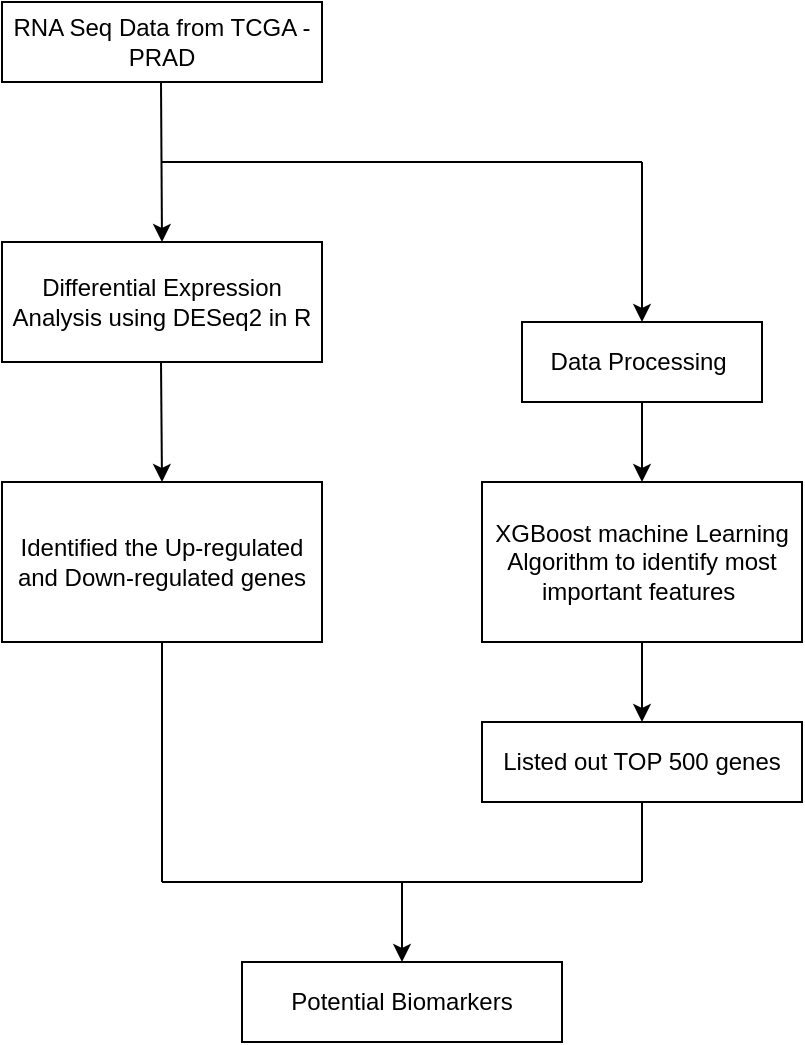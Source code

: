 <mxfile version="17.2.4" type="github">
  <diagram id="zbAcrDT1oq1VT8jYzqAt" name="Page-1">
    <mxGraphModel dx="1186" dy="515" grid="1" gridSize="10" guides="1" tooltips="1" connect="1" arrows="1" fold="1" page="1" pageScale="1" pageWidth="850" pageHeight="1100" math="0" shadow="0">
      <root>
        <mxCell id="0" />
        <mxCell id="1" parent="0" />
        <mxCell id="qjwIufDEcM6CaJmQitOo-1" value="RNA Seq Data from TCGA - PRAD" style="rounded=0;whiteSpace=wrap;html=1;" vertex="1" parent="1">
          <mxGeometry x="80" y="80" width="160" height="40" as="geometry" />
        </mxCell>
        <mxCell id="qjwIufDEcM6CaJmQitOo-2" value="" style="endArrow=classic;html=1;rounded=0;" edge="1" parent="1">
          <mxGeometry width="50" height="50" relative="1" as="geometry">
            <mxPoint x="159.5" y="120" as="sourcePoint" />
            <mxPoint x="160" y="200" as="targetPoint" />
          </mxGeometry>
        </mxCell>
        <mxCell id="qjwIufDEcM6CaJmQitOo-3" value="Differential Expression Analysis using DESeq2 in R" style="rounded=0;whiteSpace=wrap;html=1;" vertex="1" parent="1">
          <mxGeometry x="80" y="200" width="160" height="60" as="geometry" />
        </mxCell>
        <mxCell id="qjwIufDEcM6CaJmQitOo-4" value="" style="endArrow=classic;html=1;rounded=0;" edge="1" parent="1">
          <mxGeometry width="50" height="50" relative="1" as="geometry">
            <mxPoint x="159.5" y="260" as="sourcePoint" />
            <mxPoint x="160" y="320" as="targetPoint" />
          </mxGeometry>
        </mxCell>
        <mxCell id="qjwIufDEcM6CaJmQitOo-5" value="" style="endArrow=none;html=1;rounded=0;" edge="1" parent="1">
          <mxGeometry width="50" height="50" relative="1" as="geometry">
            <mxPoint x="160" y="160" as="sourcePoint" />
            <mxPoint x="400" y="160" as="targetPoint" />
          </mxGeometry>
        </mxCell>
        <mxCell id="qjwIufDEcM6CaJmQitOo-6" value="" style="endArrow=classic;html=1;rounded=0;" edge="1" parent="1">
          <mxGeometry width="50" height="50" relative="1" as="geometry">
            <mxPoint x="400" y="160" as="sourcePoint" />
            <mxPoint x="400" y="240" as="targetPoint" />
          </mxGeometry>
        </mxCell>
        <mxCell id="qjwIufDEcM6CaJmQitOo-7" value="Data Processing&amp;nbsp;" style="rounded=0;whiteSpace=wrap;html=1;" vertex="1" parent="1">
          <mxGeometry x="340" y="240" width="120" height="40" as="geometry" />
        </mxCell>
        <mxCell id="qjwIufDEcM6CaJmQitOo-8" value="" style="endArrow=classic;html=1;rounded=0;" edge="1" parent="1" target="qjwIufDEcM6CaJmQitOo-9">
          <mxGeometry width="50" height="50" relative="1" as="geometry">
            <mxPoint x="400" y="280" as="sourcePoint" />
            <mxPoint x="400" y="320" as="targetPoint" />
          </mxGeometry>
        </mxCell>
        <mxCell id="qjwIufDEcM6CaJmQitOo-9" value="XGBoost machine Learning Algorithm to identify most important features&amp;nbsp;" style="rounded=0;whiteSpace=wrap;html=1;" vertex="1" parent="1">
          <mxGeometry x="320" y="320" width="160" height="80" as="geometry" />
        </mxCell>
        <mxCell id="qjwIufDEcM6CaJmQitOo-10" value="" style="endArrow=classic;html=1;rounded=0;" edge="1" parent="1" target="qjwIufDEcM6CaJmQitOo-11">
          <mxGeometry width="50" height="50" relative="1" as="geometry">
            <mxPoint x="400" y="400" as="sourcePoint" />
            <mxPoint x="400" y="440" as="targetPoint" />
          </mxGeometry>
        </mxCell>
        <mxCell id="qjwIufDEcM6CaJmQitOo-11" value="Listed out TOP 500 genes" style="rounded=0;whiteSpace=wrap;html=1;" vertex="1" parent="1">
          <mxGeometry x="320" y="440" width="160" height="40" as="geometry" />
        </mxCell>
        <mxCell id="qjwIufDEcM6CaJmQitOo-12" value="Identified the Up-regulated and Down-regulated genes" style="rounded=0;whiteSpace=wrap;html=1;" vertex="1" parent="1">
          <mxGeometry x="80" y="320" width="160" height="80" as="geometry" />
        </mxCell>
        <mxCell id="qjwIufDEcM6CaJmQitOo-13" value="" style="endArrow=none;html=1;rounded=0;" edge="1" parent="1">
          <mxGeometry width="50" height="50" relative="1" as="geometry">
            <mxPoint x="160" y="400" as="sourcePoint" />
            <mxPoint x="160" y="520" as="targetPoint" />
          </mxGeometry>
        </mxCell>
        <mxCell id="qjwIufDEcM6CaJmQitOo-14" value="" style="endArrow=none;html=1;rounded=0;" edge="1" parent="1">
          <mxGeometry width="50" height="50" relative="1" as="geometry">
            <mxPoint x="400" y="480" as="sourcePoint" />
            <mxPoint x="400" y="520" as="targetPoint" />
          </mxGeometry>
        </mxCell>
        <mxCell id="qjwIufDEcM6CaJmQitOo-15" value="" style="endArrow=none;html=1;rounded=0;" edge="1" parent="1">
          <mxGeometry width="50" height="50" relative="1" as="geometry">
            <mxPoint x="160" y="520" as="sourcePoint" />
            <mxPoint x="400" y="520" as="targetPoint" />
          </mxGeometry>
        </mxCell>
        <mxCell id="qjwIufDEcM6CaJmQitOo-16" value="" style="endArrow=classic;html=1;rounded=0;" edge="1" parent="1">
          <mxGeometry width="50" height="50" relative="1" as="geometry">
            <mxPoint x="280" y="520" as="sourcePoint" />
            <mxPoint x="280" y="560" as="targetPoint" />
          </mxGeometry>
        </mxCell>
        <mxCell id="qjwIufDEcM6CaJmQitOo-17" value="Potential Biomarkers" style="rounded=0;whiteSpace=wrap;html=1;" vertex="1" parent="1">
          <mxGeometry x="200" y="560" width="160" height="40" as="geometry" />
        </mxCell>
      </root>
    </mxGraphModel>
  </diagram>
</mxfile>
